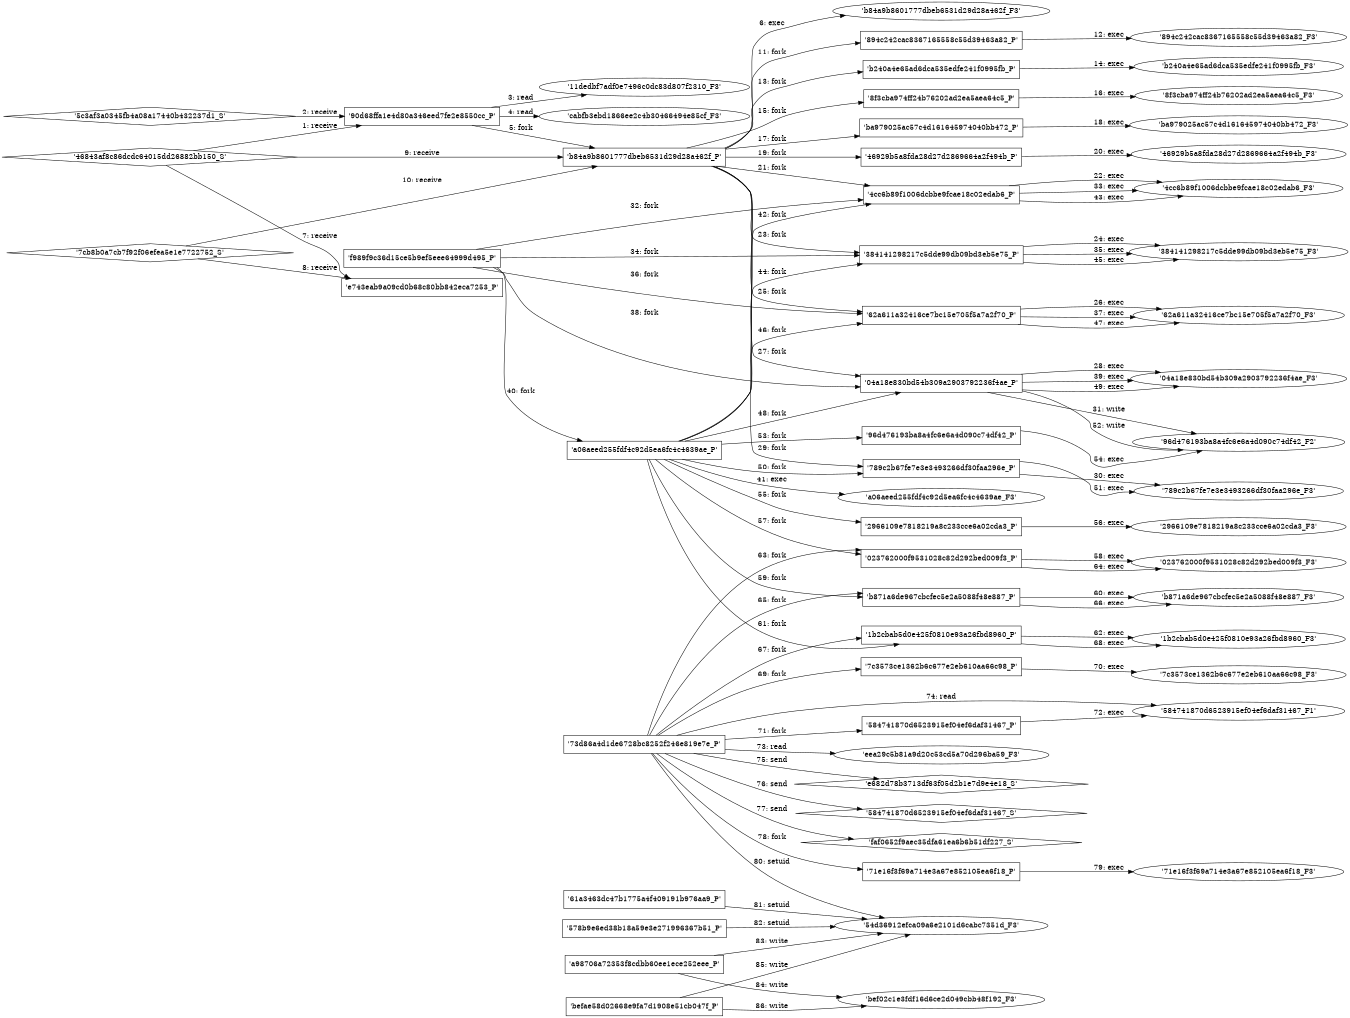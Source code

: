 digraph "D:\Learning\Paper\apt\基于CTI的攻击预警\Dataset\攻击图\ASGfromALLCTI\Windows Defender ATP thwarts Operation WilySupply software supply chain cyberattack.dot" {
rankdir="LR"
size="9"
fixedsize="false"
splines="true"
nodesep=0.3
ranksep=0
fontsize=10
overlap="scalexy"
engine= "neato"
	"'90d68ffa1e4d80a346eed7fe2e8550cc_P'" [node_type=Process shape=box]
	"'46843af8c86dcdc64015dd26882bb150_S'" [node_type=Socket shape=diamond]
	"'46843af8c86dcdc64015dd26882bb150_S'" -> "'90d68ffa1e4d80a346eed7fe2e8550cc_P'" [label="1: receive"]
	"'90d68ffa1e4d80a346eed7fe2e8550cc_P'" [node_type=Process shape=box]
	"'5c3af3a0345fb4a08a17440b432237d1_S'" [node_type=Socket shape=diamond]
	"'5c3af3a0345fb4a08a17440b432237d1_S'" -> "'90d68ffa1e4d80a346eed7fe2e8550cc_P'" [label="2: receive"]
	"'11dedbf7adf0e7496c0dc83d807f2310_F3'" [node_type=file shape=ellipse]
	"'90d68ffa1e4d80a346eed7fe2e8550cc_P'" [node_type=Process shape=box]
	"'90d68ffa1e4d80a346eed7fe2e8550cc_P'" -> "'11dedbf7adf0e7496c0dc83d807f2310_F3'" [label="3: read"]
	"'cabfb3ebd1866ee2c4b30466494e85cf_F3'" [node_type=file shape=ellipse]
	"'90d68ffa1e4d80a346eed7fe2e8550cc_P'" [node_type=Process shape=box]
	"'90d68ffa1e4d80a346eed7fe2e8550cc_P'" -> "'cabfb3ebd1866ee2c4b30466494e85cf_F3'" [label="4: read"]
	"'90d68ffa1e4d80a346eed7fe2e8550cc_P'" [node_type=Process shape=box]
	"'b84a9b8601777dbeb6531d29d28a462f_P'" [node_type=Process shape=box]
	"'90d68ffa1e4d80a346eed7fe2e8550cc_P'" -> "'b84a9b8601777dbeb6531d29d28a462f_P'" [label="5: fork"]
	"'b84a9b8601777dbeb6531d29d28a462f_P'" [node_type=Process shape=box]
	"'b84a9b8601777dbeb6531d29d28a462f_F3'" [node_type=File shape=ellipse]
	"'b84a9b8601777dbeb6531d29d28a462f_P'" -> "'b84a9b8601777dbeb6531d29d28a462f_F3'" [label="6: exec"]
	"'e743eab9a09cd0b68c80bb842eca7253_P'" [node_type=Process shape=box]
	"'46843af8c86dcdc64015dd26882bb150_S'" [node_type=Socket shape=diamond]
	"'46843af8c86dcdc64015dd26882bb150_S'" -> "'e743eab9a09cd0b68c80bb842eca7253_P'" [label="7: receive"]
	"'e743eab9a09cd0b68c80bb842eca7253_P'" [node_type=Process shape=box]
	"'7cb8b0a7cb7f92f06efea5e1e7722752_S'" [node_type=Socket shape=diamond]
	"'7cb8b0a7cb7f92f06efea5e1e7722752_S'" -> "'e743eab9a09cd0b68c80bb842eca7253_P'" [label="8: receive"]
	"'b84a9b8601777dbeb6531d29d28a462f_P'" [node_type=Process shape=box]
	"'46843af8c86dcdc64015dd26882bb150_S'" [node_type=Socket shape=diamond]
	"'46843af8c86dcdc64015dd26882bb150_S'" -> "'b84a9b8601777dbeb6531d29d28a462f_P'" [label="9: receive"]
	"'b84a9b8601777dbeb6531d29d28a462f_P'" [node_type=Process shape=box]
	"'7cb8b0a7cb7f92f06efea5e1e7722752_S'" [node_type=Socket shape=diamond]
	"'7cb8b0a7cb7f92f06efea5e1e7722752_S'" -> "'b84a9b8601777dbeb6531d29d28a462f_P'" [label="10: receive"]
	"'b84a9b8601777dbeb6531d29d28a462f_P'" [node_type=Process shape=box]
	"'894c242cac8367165558c55d39463a82_P'" [node_type=Process shape=box]
	"'b84a9b8601777dbeb6531d29d28a462f_P'" -> "'894c242cac8367165558c55d39463a82_P'" [label="11: fork"]
	"'894c242cac8367165558c55d39463a82_P'" [node_type=Process shape=box]
	"'894c242cac8367165558c55d39463a82_F3'" [node_type=File shape=ellipse]
	"'894c242cac8367165558c55d39463a82_P'" -> "'894c242cac8367165558c55d39463a82_F3'" [label="12: exec"]
	"'b84a9b8601777dbeb6531d29d28a462f_P'" [node_type=Process shape=box]
	"'b240a4e65ad6dca535edfe241f0995fb_P'" [node_type=Process shape=box]
	"'b84a9b8601777dbeb6531d29d28a462f_P'" -> "'b240a4e65ad6dca535edfe241f0995fb_P'" [label="13: fork"]
	"'b240a4e65ad6dca535edfe241f0995fb_P'" [node_type=Process shape=box]
	"'b240a4e65ad6dca535edfe241f0995fb_F3'" [node_type=File shape=ellipse]
	"'b240a4e65ad6dca535edfe241f0995fb_P'" -> "'b240a4e65ad6dca535edfe241f0995fb_F3'" [label="14: exec"]
	"'b84a9b8601777dbeb6531d29d28a462f_P'" [node_type=Process shape=box]
	"'8f3cba974ff24b76202ad2ea5aea64c5_P'" [node_type=Process shape=box]
	"'b84a9b8601777dbeb6531d29d28a462f_P'" -> "'8f3cba974ff24b76202ad2ea5aea64c5_P'" [label="15: fork"]
	"'8f3cba974ff24b76202ad2ea5aea64c5_P'" [node_type=Process shape=box]
	"'8f3cba974ff24b76202ad2ea5aea64c5_F3'" [node_type=File shape=ellipse]
	"'8f3cba974ff24b76202ad2ea5aea64c5_P'" -> "'8f3cba974ff24b76202ad2ea5aea64c5_F3'" [label="16: exec"]
	"'b84a9b8601777dbeb6531d29d28a462f_P'" [node_type=Process shape=box]
	"'ba979025ac57c4d161645974040bb472_P'" [node_type=Process shape=box]
	"'b84a9b8601777dbeb6531d29d28a462f_P'" -> "'ba979025ac57c4d161645974040bb472_P'" [label="17: fork"]
	"'ba979025ac57c4d161645974040bb472_P'" [node_type=Process shape=box]
	"'ba979025ac57c4d161645974040bb472_F3'" [node_type=File shape=ellipse]
	"'ba979025ac57c4d161645974040bb472_P'" -> "'ba979025ac57c4d161645974040bb472_F3'" [label="18: exec"]
	"'b84a9b8601777dbeb6531d29d28a462f_P'" [node_type=Process shape=box]
	"'46929b5a8fda28d27d2869664a2f494b_P'" [node_type=Process shape=box]
	"'b84a9b8601777dbeb6531d29d28a462f_P'" -> "'46929b5a8fda28d27d2869664a2f494b_P'" [label="19: fork"]
	"'46929b5a8fda28d27d2869664a2f494b_P'" [node_type=Process shape=box]
	"'46929b5a8fda28d27d2869664a2f494b_F3'" [node_type=File shape=ellipse]
	"'46929b5a8fda28d27d2869664a2f494b_P'" -> "'46929b5a8fda28d27d2869664a2f494b_F3'" [label="20: exec"]
	"'b84a9b8601777dbeb6531d29d28a462f_P'" [node_type=Process shape=box]
	"'4cc6b89f1006dcbbe9fcae18c02edab6_P'" [node_type=Process shape=box]
	"'b84a9b8601777dbeb6531d29d28a462f_P'" -> "'4cc6b89f1006dcbbe9fcae18c02edab6_P'" [label="21: fork"]
	"'4cc6b89f1006dcbbe9fcae18c02edab6_P'" [node_type=Process shape=box]
	"'4cc6b89f1006dcbbe9fcae18c02edab6_F3'" [node_type=File shape=ellipse]
	"'4cc6b89f1006dcbbe9fcae18c02edab6_P'" -> "'4cc6b89f1006dcbbe9fcae18c02edab6_F3'" [label="22: exec"]
	"'b84a9b8601777dbeb6531d29d28a462f_P'" [node_type=Process shape=box]
	"'384141298217c5dde99db09bd3eb5e75_P'" [node_type=Process shape=box]
	"'b84a9b8601777dbeb6531d29d28a462f_P'" -> "'384141298217c5dde99db09bd3eb5e75_P'" [label="23: fork"]
	"'384141298217c5dde99db09bd3eb5e75_P'" [node_type=Process shape=box]
	"'384141298217c5dde99db09bd3eb5e75_F3'" [node_type=File shape=ellipse]
	"'384141298217c5dde99db09bd3eb5e75_P'" -> "'384141298217c5dde99db09bd3eb5e75_F3'" [label="24: exec"]
	"'b84a9b8601777dbeb6531d29d28a462f_P'" [node_type=Process shape=box]
	"'62a611a32416ce7bc15e705f5a7a2f70_P'" [node_type=Process shape=box]
	"'b84a9b8601777dbeb6531d29d28a462f_P'" -> "'62a611a32416ce7bc15e705f5a7a2f70_P'" [label="25: fork"]
	"'62a611a32416ce7bc15e705f5a7a2f70_P'" [node_type=Process shape=box]
	"'62a611a32416ce7bc15e705f5a7a2f70_F3'" [node_type=File shape=ellipse]
	"'62a611a32416ce7bc15e705f5a7a2f70_P'" -> "'62a611a32416ce7bc15e705f5a7a2f70_F3'" [label="26: exec"]
	"'b84a9b8601777dbeb6531d29d28a462f_P'" [node_type=Process shape=box]
	"'04a18e830bd54b309a2903792236f4ae_P'" [node_type=Process shape=box]
	"'b84a9b8601777dbeb6531d29d28a462f_P'" -> "'04a18e830bd54b309a2903792236f4ae_P'" [label="27: fork"]
	"'04a18e830bd54b309a2903792236f4ae_P'" [node_type=Process shape=box]
	"'04a18e830bd54b309a2903792236f4ae_F3'" [node_type=File shape=ellipse]
	"'04a18e830bd54b309a2903792236f4ae_P'" -> "'04a18e830bd54b309a2903792236f4ae_F3'" [label="28: exec"]
	"'b84a9b8601777dbeb6531d29d28a462f_P'" [node_type=Process shape=box]
	"'789c2b67fe7e3e3493266df30faa296e_P'" [node_type=Process shape=box]
	"'b84a9b8601777dbeb6531d29d28a462f_P'" -> "'789c2b67fe7e3e3493266df30faa296e_P'" [label="29: fork"]
	"'789c2b67fe7e3e3493266df30faa296e_P'" [node_type=Process shape=box]
	"'789c2b67fe7e3e3493266df30faa296e_F3'" [node_type=File shape=ellipse]
	"'789c2b67fe7e3e3493266df30faa296e_P'" -> "'789c2b67fe7e3e3493266df30faa296e_F3'" [label="30: exec"]
	"'96d476193ba8a4fc6e6a4d090c74df42_F2'" [node_type=file shape=ellipse]
	"'04a18e830bd54b309a2903792236f4ae_P'" [node_type=Process shape=box]
	"'04a18e830bd54b309a2903792236f4ae_P'" -> "'96d476193ba8a4fc6e6a4d090c74df42_F2'" [label="31: write"]
	"'f989f9c36d15ce5b9ef5eee64999d495_P'" [node_type=Process shape=box]
	"'4cc6b89f1006dcbbe9fcae18c02edab6_P'" [node_type=Process shape=box]
	"'f989f9c36d15ce5b9ef5eee64999d495_P'" -> "'4cc6b89f1006dcbbe9fcae18c02edab6_P'" [label="32: fork"]
	"'4cc6b89f1006dcbbe9fcae18c02edab6_P'" [node_type=Process shape=box]
	"'4cc6b89f1006dcbbe9fcae18c02edab6_F3'" [node_type=File shape=ellipse]
	"'4cc6b89f1006dcbbe9fcae18c02edab6_P'" -> "'4cc6b89f1006dcbbe9fcae18c02edab6_F3'" [label="33: exec"]
	"'f989f9c36d15ce5b9ef5eee64999d495_P'" [node_type=Process shape=box]
	"'384141298217c5dde99db09bd3eb5e75_P'" [node_type=Process shape=box]
	"'f989f9c36d15ce5b9ef5eee64999d495_P'" -> "'384141298217c5dde99db09bd3eb5e75_P'" [label="34: fork"]
	"'384141298217c5dde99db09bd3eb5e75_P'" [node_type=Process shape=box]
	"'384141298217c5dde99db09bd3eb5e75_F3'" [node_type=File shape=ellipse]
	"'384141298217c5dde99db09bd3eb5e75_P'" -> "'384141298217c5dde99db09bd3eb5e75_F3'" [label="35: exec"]
	"'f989f9c36d15ce5b9ef5eee64999d495_P'" [node_type=Process shape=box]
	"'62a611a32416ce7bc15e705f5a7a2f70_P'" [node_type=Process shape=box]
	"'f989f9c36d15ce5b9ef5eee64999d495_P'" -> "'62a611a32416ce7bc15e705f5a7a2f70_P'" [label="36: fork"]
	"'62a611a32416ce7bc15e705f5a7a2f70_P'" [node_type=Process shape=box]
	"'62a611a32416ce7bc15e705f5a7a2f70_F3'" [node_type=File shape=ellipse]
	"'62a611a32416ce7bc15e705f5a7a2f70_P'" -> "'62a611a32416ce7bc15e705f5a7a2f70_F3'" [label="37: exec"]
	"'f989f9c36d15ce5b9ef5eee64999d495_P'" [node_type=Process shape=box]
	"'04a18e830bd54b309a2903792236f4ae_P'" [node_type=Process shape=box]
	"'f989f9c36d15ce5b9ef5eee64999d495_P'" -> "'04a18e830bd54b309a2903792236f4ae_P'" [label="38: fork"]
	"'04a18e830bd54b309a2903792236f4ae_P'" [node_type=Process shape=box]
	"'04a18e830bd54b309a2903792236f4ae_F3'" [node_type=File shape=ellipse]
	"'04a18e830bd54b309a2903792236f4ae_P'" -> "'04a18e830bd54b309a2903792236f4ae_F3'" [label="39: exec"]
	"'f989f9c36d15ce5b9ef5eee64999d495_P'" [node_type=Process shape=box]
	"'a06aeed255fdf4c92d5ea6fc4c4639ae_P'" [node_type=Process shape=box]
	"'f989f9c36d15ce5b9ef5eee64999d495_P'" -> "'a06aeed255fdf4c92d5ea6fc4c4639ae_P'" [label="40: fork"]
	"'a06aeed255fdf4c92d5ea6fc4c4639ae_P'" [node_type=Process shape=box]
	"'a06aeed255fdf4c92d5ea6fc4c4639ae_F3'" [node_type=File shape=ellipse]
	"'a06aeed255fdf4c92d5ea6fc4c4639ae_P'" -> "'a06aeed255fdf4c92d5ea6fc4c4639ae_F3'" [label="41: exec"]
	"'a06aeed255fdf4c92d5ea6fc4c4639ae_P'" [node_type=Process shape=box]
	"'4cc6b89f1006dcbbe9fcae18c02edab6_P'" [node_type=Process shape=box]
	"'a06aeed255fdf4c92d5ea6fc4c4639ae_P'" -> "'4cc6b89f1006dcbbe9fcae18c02edab6_P'" [label="42: fork"]
	"'4cc6b89f1006dcbbe9fcae18c02edab6_P'" [node_type=Process shape=box]
	"'4cc6b89f1006dcbbe9fcae18c02edab6_F3'" [node_type=File shape=ellipse]
	"'4cc6b89f1006dcbbe9fcae18c02edab6_P'" -> "'4cc6b89f1006dcbbe9fcae18c02edab6_F3'" [label="43: exec"]
	"'a06aeed255fdf4c92d5ea6fc4c4639ae_P'" [node_type=Process shape=box]
	"'384141298217c5dde99db09bd3eb5e75_P'" [node_type=Process shape=box]
	"'a06aeed255fdf4c92d5ea6fc4c4639ae_P'" -> "'384141298217c5dde99db09bd3eb5e75_P'" [label="44: fork"]
	"'384141298217c5dde99db09bd3eb5e75_P'" [node_type=Process shape=box]
	"'384141298217c5dde99db09bd3eb5e75_F3'" [node_type=File shape=ellipse]
	"'384141298217c5dde99db09bd3eb5e75_P'" -> "'384141298217c5dde99db09bd3eb5e75_F3'" [label="45: exec"]
	"'a06aeed255fdf4c92d5ea6fc4c4639ae_P'" [node_type=Process shape=box]
	"'62a611a32416ce7bc15e705f5a7a2f70_P'" [node_type=Process shape=box]
	"'a06aeed255fdf4c92d5ea6fc4c4639ae_P'" -> "'62a611a32416ce7bc15e705f5a7a2f70_P'" [label="46: fork"]
	"'62a611a32416ce7bc15e705f5a7a2f70_P'" [node_type=Process shape=box]
	"'62a611a32416ce7bc15e705f5a7a2f70_F3'" [node_type=File shape=ellipse]
	"'62a611a32416ce7bc15e705f5a7a2f70_P'" -> "'62a611a32416ce7bc15e705f5a7a2f70_F3'" [label="47: exec"]
	"'a06aeed255fdf4c92d5ea6fc4c4639ae_P'" [node_type=Process shape=box]
	"'04a18e830bd54b309a2903792236f4ae_P'" [node_type=Process shape=box]
	"'a06aeed255fdf4c92d5ea6fc4c4639ae_P'" -> "'04a18e830bd54b309a2903792236f4ae_P'" [label="48: fork"]
	"'04a18e830bd54b309a2903792236f4ae_P'" [node_type=Process shape=box]
	"'04a18e830bd54b309a2903792236f4ae_F3'" [node_type=File shape=ellipse]
	"'04a18e830bd54b309a2903792236f4ae_P'" -> "'04a18e830bd54b309a2903792236f4ae_F3'" [label="49: exec"]
	"'a06aeed255fdf4c92d5ea6fc4c4639ae_P'" [node_type=Process shape=box]
	"'789c2b67fe7e3e3493266df30faa296e_P'" [node_type=Process shape=box]
	"'a06aeed255fdf4c92d5ea6fc4c4639ae_P'" -> "'789c2b67fe7e3e3493266df30faa296e_P'" [label="50: fork"]
	"'789c2b67fe7e3e3493266df30faa296e_P'" [node_type=Process shape=box]
	"'789c2b67fe7e3e3493266df30faa296e_F3'" [node_type=File shape=ellipse]
	"'789c2b67fe7e3e3493266df30faa296e_P'" -> "'789c2b67fe7e3e3493266df30faa296e_F3'" [label="51: exec"]
	"'96d476193ba8a4fc6e6a4d090c74df42_F2'" [node_type=file shape=ellipse]
	"'04a18e830bd54b309a2903792236f4ae_P'" [node_type=Process shape=box]
	"'04a18e830bd54b309a2903792236f4ae_P'" -> "'96d476193ba8a4fc6e6a4d090c74df42_F2'" [label="52: write"]
	"'a06aeed255fdf4c92d5ea6fc4c4639ae_P'" [node_type=Process shape=box]
	"'96d476193ba8a4fc6e6a4d090c74df42_P'" [node_type=Process shape=box]
	"'a06aeed255fdf4c92d5ea6fc4c4639ae_P'" -> "'96d476193ba8a4fc6e6a4d090c74df42_P'" [label="53: fork"]
	"'96d476193ba8a4fc6e6a4d090c74df42_P'" [node_type=Process shape=box]
	"'96d476193ba8a4fc6e6a4d090c74df42_F2'" [node_type=File shape=ellipse]
	"'96d476193ba8a4fc6e6a4d090c74df42_P'" -> "'96d476193ba8a4fc6e6a4d090c74df42_F2'" [label="54: exec"]
	"'a06aeed255fdf4c92d5ea6fc4c4639ae_P'" [node_type=Process shape=box]
	"'2966109e7818219a8c233cce6a02cda3_P'" [node_type=Process shape=box]
	"'a06aeed255fdf4c92d5ea6fc4c4639ae_P'" -> "'2966109e7818219a8c233cce6a02cda3_P'" [label="55: fork"]
	"'2966109e7818219a8c233cce6a02cda3_P'" [node_type=Process shape=box]
	"'2966109e7818219a8c233cce6a02cda3_F3'" [node_type=File shape=ellipse]
	"'2966109e7818219a8c233cce6a02cda3_P'" -> "'2966109e7818219a8c233cce6a02cda3_F3'" [label="56: exec"]
	"'a06aeed255fdf4c92d5ea6fc4c4639ae_P'" [node_type=Process shape=box]
	"'023762000f9531028c82d292bed009f3_P'" [node_type=Process shape=box]
	"'a06aeed255fdf4c92d5ea6fc4c4639ae_P'" -> "'023762000f9531028c82d292bed009f3_P'" [label="57: fork"]
	"'023762000f9531028c82d292bed009f3_P'" [node_type=Process shape=box]
	"'023762000f9531028c82d292bed009f3_F3'" [node_type=File shape=ellipse]
	"'023762000f9531028c82d292bed009f3_P'" -> "'023762000f9531028c82d292bed009f3_F3'" [label="58: exec"]
	"'a06aeed255fdf4c92d5ea6fc4c4639ae_P'" [node_type=Process shape=box]
	"'b871a6de967cbcfec5e2a5088f48e887_P'" [node_type=Process shape=box]
	"'a06aeed255fdf4c92d5ea6fc4c4639ae_P'" -> "'b871a6de967cbcfec5e2a5088f48e887_P'" [label="59: fork"]
	"'b871a6de967cbcfec5e2a5088f48e887_P'" [node_type=Process shape=box]
	"'b871a6de967cbcfec5e2a5088f48e887_F3'" [node_type=File shape=ellipse]
	"'b871a6de967cbcfec5e2a5088f48e887_P'" -> "'b871a6de967cbcfec5e2a5088f48e887_F3'" [label="60: exec"]
	"'a06aeed255fdf4c92d5ea6fc4c4639ae_P'" [node_type=Process shape=box]
	"'1b2cbab5d0e425f0810e93a26fbd8960_P'" [node_type=Process shape=box]
	"'a06aeed255fdf4c92d5ea6fc4c4639ae_P'" -> "'1b2cbab5d0e425f0810e93a26fbd8960_P'" [label="61: fork"]
	"'1b2cbab5d0e425f0810e93a26fbd8960_P'" [node_type=Process shape=box]
	"'1b2cbab5d0e425f0810e93a26fbd8960_F3'" [node_type=File shape=ellipse]
	"'1b2cbab5d0e425f0810e93a26fbd8960_P'" -> "'1b2cbab5d0e425f0810e93a26fbd8960_F3'" [label="62: exec"]
	"'73d86a4d1de6728bc8252f246e819e7e_P'" [node_type=Process shape=box]
	"'023762000f9531028c82d292bed009f3_P'" [node_type=Process shape=box]
	"'73d86a4d1de6728bc8252f246e819e7e_P'" -> "'023762000f9531028c82d292bed009f3_P'" [label="63: fork"]
	"'023762000f9531028c82d292bed009f3_P'" [node_type=Process shape=box]
	"'023762000f9531028c82d292bed009f3_F3'" [node_type=File shape=ellipse]
	"'023762000f9531028c82d292bed009f3_P'" -> "'023762000f9531028c82d292bed009f3_F3'" [label="64: exec"]
	"'73d86a4d1de6728bc8252f246e819e7e_P'" [node_type=Process shape=box]
	"'b871a6de967cbcfec5e2a5088f48e887_P'" [node_type=Process shape=box]
	"'73d86a4d1de6728bc8252f246e819e7e_P'" -> "'b871a6de967cbcfec5e2a5088f48e887_P'" [label="65: fork"]
	"'b871a6de967cbcfec5e2a5088f48e887_P'" [node_type=Process shape=box]
	"'b871a6de967cbcfec5e2a5088f48e887_F3'" [node_type=File shape=ellipse]
	"'b871a6de967cbcfec5e2a5088f48e887_P'" -> "'b871a6de967cbcfec5e2a5088f48e887_F3'" [label="66: exec"]
	"'73d86a4d1de6728bc8252f246e819e7e_P'" [node_type=Process shape=box]
	"'1b2cbab5d0e425f0810e93a26fbd8960_P'" [node_type=Process shape=box]
	"'73d86a4d1de6728bc8252f246e819e7e_P'" -> "'1b2cbab5d0e425f0810e93a26fbd8960_P'" [label="67: fork"]
	"'1b2cbab5d0e425f0810e93a26fbd8960_P'" [node_type=Process shape=box]
	"'1b2cbab5d0e425f0810e93a26fbd8960_F3'" [node_type=File shape=ellipse]
	"'1b2cbab5d0e425f0810e93a26fbd8960_P'" -> "'1b2cbab5d0e425f0810e93a26fbd8960_F3'" [label="68: exec"]
	"'73d86a4d1de6728bc8252f246e819e7e_P'" [node_type=Process shape=box]
	"'7c3573ce1362b6c677e2eb610aa66c98_P'" [node_type=Process shape=box]
	"'73d86a4d1de6728bc8252f246e819e7e_P'" -> "'7c3573ce1362b6c677e2eb610aa66c98_P'" [label="69: fork"]
	"'7c3573ce1362b6c677e2eb610aa66c98_P'" [node_type=Process shape=box]
	"'7c3573ce1362b6c677e2eb610aa66c98_F3'" [node_type=File shape=ellipse]
	"'7c3573ce1362b6c677e2eb610aa66c98_P'" -> "'7c3573ce1362b6c677e2eb610aa66c98_F3'" [label="70: exec"]
	"'73d86a4d1de6728bc8252f246e819e7e_P'" [node_type=Process shape=box]
	"'584741870d6523915ef04ef6daf31467_P'" [node_type=Process shape=box]
	"'73d86a4d1de6728bc8252f246e819e7e_P'" -> "'584741870d6523915ef04ef6daf31467_P'" [label="71: fork"]
	"'584741870d6523915ef04ef6daf31467_P'" [node_type=Process shape=box]
	"'584741870d6523915ef04ef6daf31467_F1'" [node_type=File shape=ellipse]
	"'584741870d6523915ef04ef6daf31467_P'" -> "'584741870d6523915ef04ef6daf31467_F1'" [label="72: exec"]
	"'eea29c5b81a9d20c53cd5a70d296ba59_F3'" [node_type=file shape=ellipse]
	"'73d86a4d1de6728bc8252f246e819e7e_P'" [node_type=Process shape=box]
	"'73d86a4d1de6728bc8252f246e819e7e_P'" -> "'eea29c5b81a9d20c53cd5a70d296ba59_F3'" [label="73: read"]
	"'584741870d6523915ef04ef6daf31467_F1'" [node_type=file shape=ellipse]
	"'73d86a4d1de6728bc8252f246e819e7e_P'" [node_type=Process shape=box]
	"'73d86a4d1de6728bc8252f246e819e7e_P'" -> "'584741870d6523915ef04ef6daf31467_F1'" [label="74: read"]
	"'e682d78b3713df63f05d2b1e7d9e4e18_S'" [node_type=Socket shape=diamond]
	"'73d86a4d1de6728bc8252f246e819e7e_P'" [node_type=Process shape=box]
	"'73d86a4d1de6728bc8252f246e819e7e_P'" -> "'e682d78b3713df63f05d2b1e7d9e4e18_S'" [label="75: send"]
	"'584741870d6523915ef04ef6daf31467_S'" [node_type=Socket shape=diamond]
	"'73d86a4d1de6728bc8252f246e819e7e_P'" [node_type=Process shape=box]
	"'73d86a4d1de6728bc8252f246e819e7e_P'" -> "'584741870d6523915ef04ef6daf31467_S'" [label="76: send"]
	"'faf0652f9aec35dfa61ea6b6b51df227_S'" [node_type=Socket shape=diamond]
	"'73d86a4d1de6728bc8252f246e819e7e_P'" [node_type=Process shape=box]
	"'73d86a4d1de6728bc8252f246e819e7e_P'" -> "'faf0652f9aec35dfa61ea6b6b51df227_S'" [label="77: send"]
	"'73d86a4d1de6728bc8252f246e819e7e_P'" [node_type=Process shape=box]
	"'71e16f3f69a714e3a67e852105ea6f18_P'" [node_type=Process shape=box]
	"'73d86a4d1de6728bc8252f246e819e7e_P'" -> "'71e16f3f69a714e3a67e852105ea6f18_P'" [label="78: fork"]
	"'71e16f3f69a714e3a67e852105ea6f18_P'" [node_type=Process shape=box]
	"'71e16f3f69a714e3a67e852105ea6f18_F3'" [node_type=File shape=ellipse]
	"'71e16f3f69a714e3a67e852105ea6f18_P'" -> "'71e16f3f69a714e3a67e852105ea6f18_F3'" [label="79: exec"]
	"'54d36912efca09a6e2101d6cabc7351d_F3'" [node_type=file shape=ellipse]
	"'73d86a4d1de6728bc8252f246e819e7e_P'" [node_type=Process shape=box]
	"'73d86a4d1de6728bc8252f246e819e7e_P'" -> "'54d36912efca09a6e2101d6cabc7351d_F3'" [label="80: setuid"]
	"'54d36912efca09a6e2101d6cabc7351d_F3'" [node_type=file shape=ellipse]
	"'61a3463dc47b1775a4f409191b976aa9_P'" [node_type=Process shape=box]
	"'61a3463dc47b1775a4f409191b976aa9_P'" -> "'54d36912efca09a6e2101d6cabc7351d_F3'" [label="81: setuid"]
	"'54d36912efca09a6e2101d6cabc7351d_F3'" [node_type=file shape=ellipse]
	"'578b9e6ed38b18a59e3e271996367b51_P'" [node_type=Process shape=box]
	"'578b9e6ed38b18a59e3e271996367b51_P'" -> "'54d36912efca09a6e2101d6cabc7351d_F3'" [label="82: setuid"]
	"'54d36912efca09a6e2101d6cabc7351d_F3'" [node_type=file shape=ellipse]
	"'a98706a72353f8cdbb60ee1ece252eee_P'" [node_type=Process shape=box]
	"'a98706a72353f8cdbb60ee1ece252eee_P'" -> "'54d36912efca09a6e2101d6cabc7351d_F3'" [label="83: write"]
	"'bef02c1e3fdf16d6ce2d049cbb48f192_F3'" [node_type=file shape=ellipse]
	"'a98706a72353f8cdbb60ee1ece252eee_P'" [node_type=Process shape=box]
	"'a98706a72353f8cdbb60ee1ece252eee_P'" -> "'bef02c1e3fdf16d6ce2d049cbb48f192_F3'" [label="84: write"]
	"'54d36912efca09a6e2101d6cabc7351d_F3'" [node_type=file shape=ellipse]
	"'befae58d02668e9fa7d1908e51cb047f_P'" [node_type=Process shape=box]
	"'befae58d02668e9fa7d1908e51cb047f_P'" -> "'54d36912efca09a6e2101d6cabc7351d_F3'" [label="85: write"]
	"'bef02c1e3fdf16d6ce2d049cbb48f192_F3'" [node_type=file shape=ellipse]
	"'befae58d02668e9fa7d1908e51cb047f_P'" [node_type=Process shape=box]
	"'befae58d02668e9fa7d1908e51cb047f_P'" -> "'bef02c1e3fdf16d6ce2d049cbb48f192_F3'" [label="86: write"]
}
